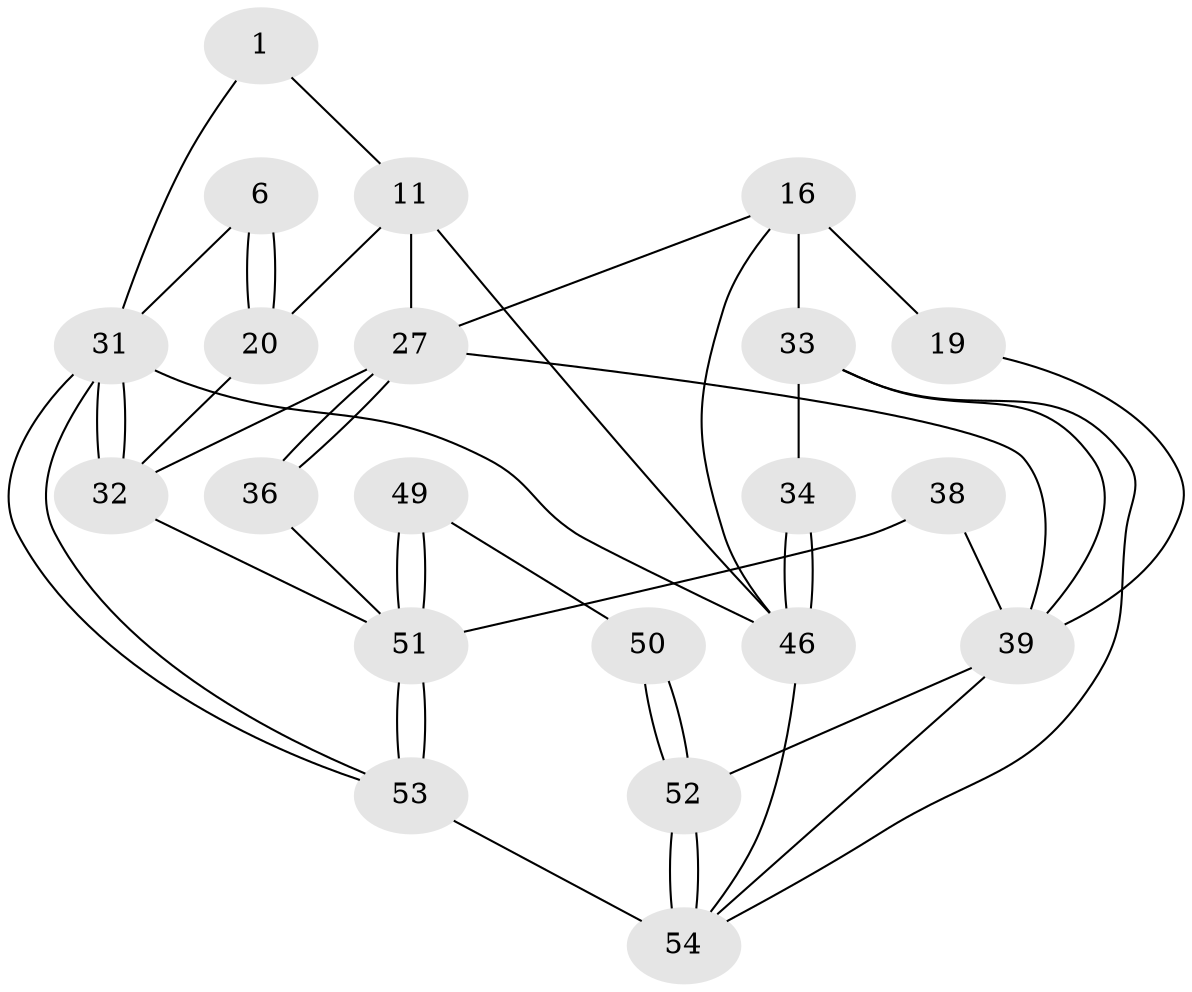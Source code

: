 // original degree distribution, {3: 0.037037037037037035, 4: 0.2777777777777778, 6: 0.24074074074074073, 5: 0.4444444444444444}
// Generated by graph-tools (version 1.1) at 2025/06/03/04/25 22:06:36]
// undirected, 21 vertices, 45 edges
graph export_dot {
graph [start="1"]
  node [color=gray90,style=filled];
  1 [pos="+0.8901959429169486+0"];
  6 [pos="+1+0.09755163994180105"];
  11 [pos="+0.6661903104234645+0.25458090657783994",super="+3"];
  16 [pos="+0.22217713018007645+0.2253128147320016",super="+15"];
  19 [pos="+0.24298463474403723+0.2594663479033291"];
  20 [pos="+1+0.2851806076541348",super="+10+7"];
  27 [pos="+0.5996127331609226+0.5574433065368791",super="+25+24"];
  31 [pos="+1+1",super="+5"];
  32 [pos="+1+0.6601783943027746",super="+23"];
  33 [pos="+0.2383627866172686+0.5615731980369423",super="+22"];
  34 [pos="+0+0.5346939368497754",super="+18"];
  36 [pos="+0.8341082574086445+0.6017289767654427"];
  38 [pos="+0.7247669635511329+0.6962381995313572"];
  39 [pos="+0.6978527226360535+0.6970484435883171",super="+29+30"];
  46 [pos="+0+1",super="+9"];
  49 [pos="+0.8071010338793466+0.9192158312644652"];
  50 [pos="+0.6702885990606229+0.8657138869654906"];
  51 [pos="+0.9037190370352904+1",super="+44+48"];
  52 [pos="+0.5080701711222523+1",super="+42+41+40"];
  53 [pos="+1+1"];
  54 [pos="+0.5157332066809491+1",super="+47"];
  1 -- 31;
  1 -- 11;
  6 -- 20 [weight=2];
  6 -- 20;
  6 -- 31;
  11 -- 20 [weight=2];
  11 -- 46;
  11 -- 27;
  16 -- 19 [weight=2];
  16 -- 46;
  16 -- 33;
  16 -- 27;
  19 -- 39;
  20 -- 32;
  27 -- 36 [weight=2];
  27 -- 36;
  27 -- 39 [weight=2];
  27 -- 32;
  31 -- 32;
  31 -- 32;
  31 -- 53;
  31 -- 53;
  31 -- 46 [weight=2];
  32 -- 51;
  33 -- 34 [weight=2];
  33 -- 54;
  33 -- 39;
  34 -- 46 [weight=2];
  34 -- 46;
  36 -- 51;
  38 -- 39;
  38 -- 51 [weight=2];
  39 -- 52 [weight=2];
  39 -- 54;
  46 -- 54;
  49 -- 50;
  49 -- 51 [weight=2];
  49 -- 51;
  50 -- 52 [weight=2];
  50 -- 52;
  51 -- 53;
  51 -- 53;
  52 -- 54 [weight=2];
  52 -- 54;
  53 -- 54;
}
